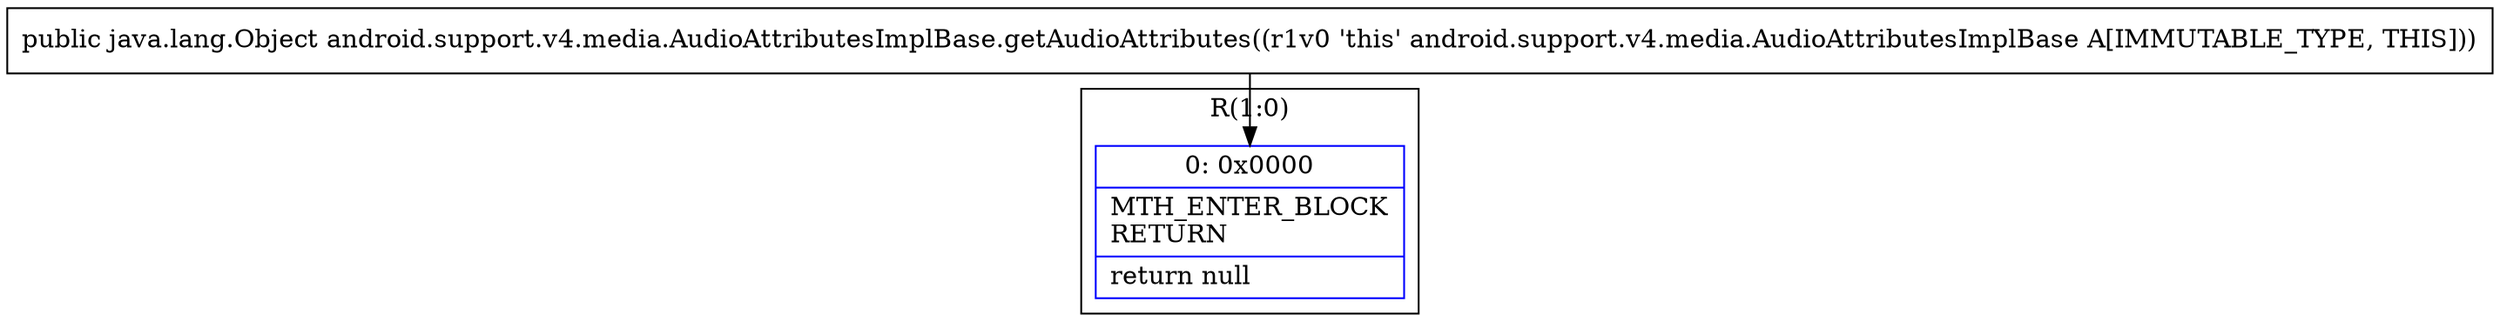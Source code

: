 digraph "CFG forandroid.support.v4.media.AudioAttributesImplBase.getAudioAttributes()Ljava\/lang\/Object;" {
subgraph cluster_Region_1292788418 {
label = "R(1:0)";
node [shape=record,color=blue];
Node_0 [shape=record,label="{0\:\ 0x0000|MTH_ENTER_BLOCK\lRETURN\l|return null\l}"];
}
MethodNode[shape=record,label="{public java.lang.Object android.support.v4.media.AudioAttributesImplBase.getAudioAttributes((r1v0 'this' android.support.v4.media.AudioAttributesImplBase A[IMMUTABLE_TYPE, THIS])) }"];
MethodNode -> Node_0;
}

